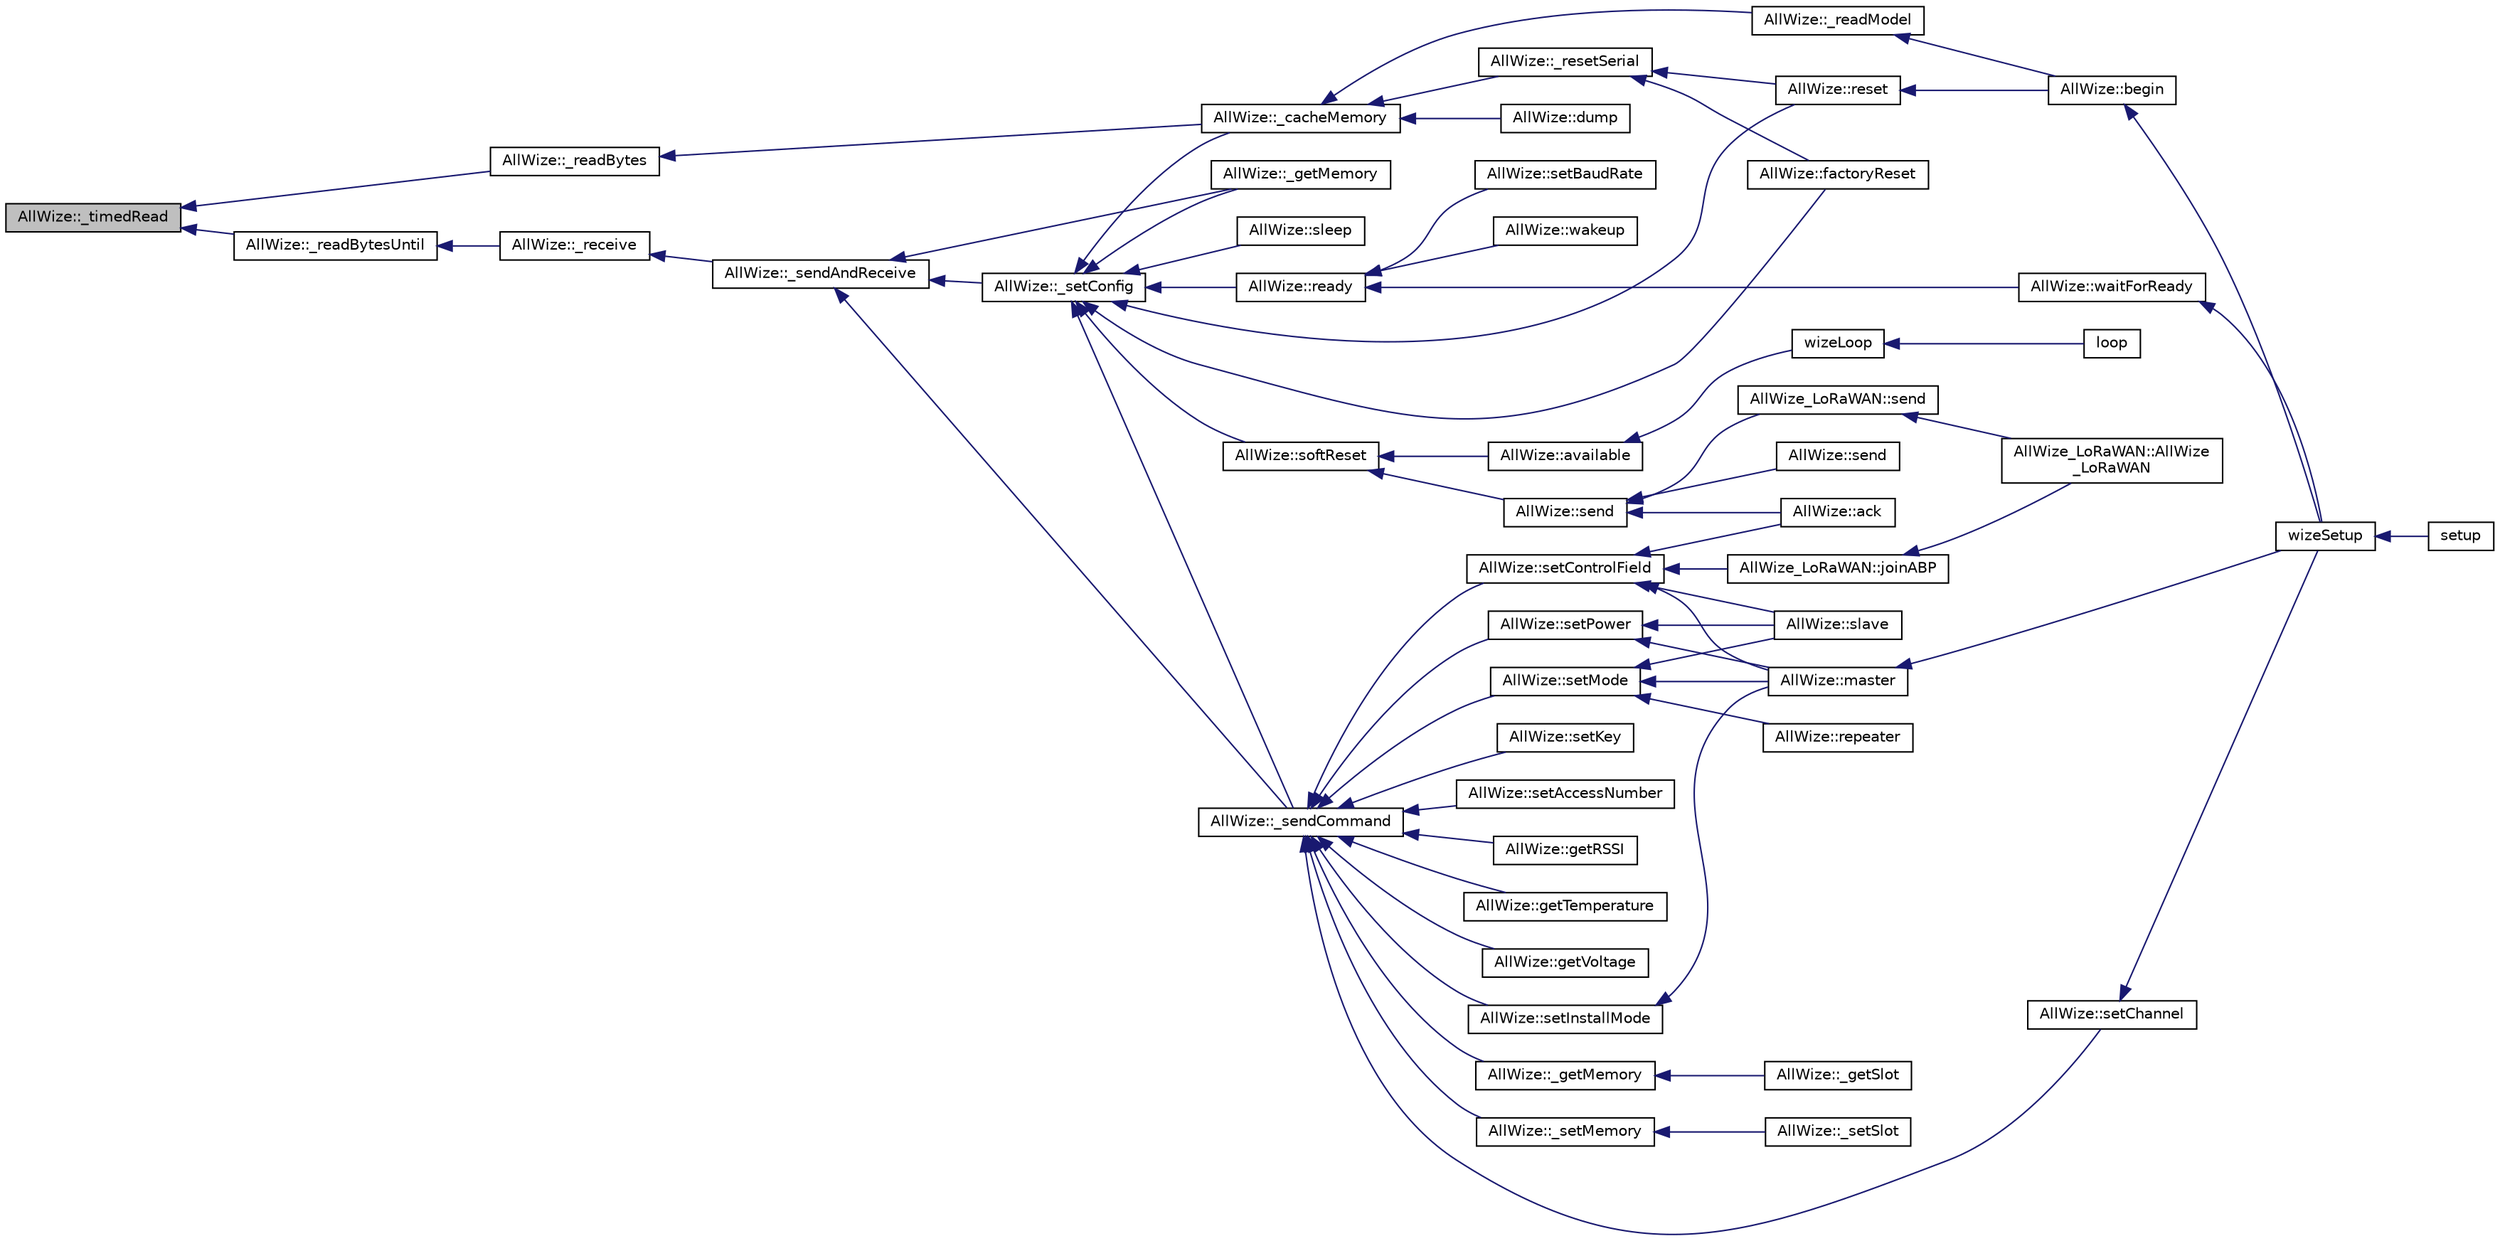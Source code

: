 digraph "AllWize::_timedRead"
{
  edge [fontname="Helvetica",fontsize="10",labelfontname="Helvetica",labelfontsize="10"];
  node [fontname="Helvetica",fontsize="10",shape=record];
  rankdir="LR";
  Node680 [label="AllWize::_timedRead",height=0.2,width=0.4,color="black", fillcolor="grey75", style="filled", fontcolor="black"];
  Node680 -> Node681 [dir="back",color="midnightblue",fontsize="10",style="solid",fontname="Helvetica"];
  Node681 [label="AllWize::_readBytes",height=0.2,width=0.4,color="black", fillcolor="white", style="filled",URL="$classAllWize.html#abe54eebd9c81044246d6657c0686f859",tooltip="Reads the stream buffer up to a number of bytes. "];
  Node681 -> Node682 [dir="back",color="midnightblue",fontsize="10",style="solid",fontname="Helvetica"];
  Node682 [label="AllWize::_cacheMemory",height=0.2,width=0.4,color="black", fillcolor="white", style="filled",URL="$classAllWize.html#a66d3d78edddcc8dfde0cfb1b6deec56e",tooltip="Reads and caches the module memory. "];
  Node682 -> Node683 [dir="back",color="midnightblue",fontsize="10",style="solid",fontname="Helvetica"];
  Node683 [label="AllWize::_resetSerial",height=0.2,width=0.4,color="black", fillcolor="white", style="filled",URL="$classAllWize.html#a49c6e7f221248b0f3a20247346da21f8",tooltip="Resets the serial object. "];
  Node683 -> Node684 [dir="back",color="midnightblue",fontsize="10",style="solid",fontname="Helvetica"];
  Node684 [label="AllWize::reset",height=0.2,width=0.4,color="black", fillcolor="white", style="filled",URL="$classAllWize.html#a8ea0b58caedcde0af56ffc5547cb84a3",tooltip="Resets the radio module. "];
  Node684 -> Node685 [dir="back",color="midnightblue",fontsize="10",style="solid",fontname="Helvetica"];
  Node685 [label="AllWize::begin",height=0.2,width=0.4,color="black", fillcolor="white", style="filled",URL="$classAllWize.html#a221a7145fd37d4c5fccb786a74d9ceaa",tooltip="Inits the module communications. "];
  Node685 -> Node686 [dir="back",color="midnightblue",fontsize="10",style="solid",fontname="Helvetica"];
  Node686 [label="wizeSetup",height=0.2,width=0.4,color="black", fillcolor="white", style="filled",URL="$wize_8h.html#a6bd811aed13d28451110ad176dabf3c4"];
  Node686 -> Node687 [dir="back",color="midnightblue",fontsize="10",style="solid",fontname="Helvetica"];
  Node687 [label="setup",height=0.2,width=0.4,color="black", fillcolor="white", style="filled",URL="$main_8cpp.html#a4fc01d736fe50cf5b977f755b675f11d"];
  Node683 -> Node688 [dir="back",color="midnightblue",fontsize="10",style="solid",fontname="Helvetica"];
  Node688 [label="AllWize::factoryReset",height=0.2,width=0.4,color="black", fillcolor="white", style="filled",URL="$classAllWize.html#a33273da3cd44bc21a930c6f572b902ba",tooltip="Resets the module to factory settings. "];
  Node682 -> Node689 [dir="back",color="midnightblue",fontsize="10",style="solid",fontname="Helvetica"];
  Node689 [label="AllWize::dump",height=0.2,width=0.4,color="black", fillcolor="white", style="filled",URL="$classAllWize.html#a97bd049b28f17fcb7fbad99f9d42c790",tooltip="Dumps the current memory configuration to the given stream. "];
  Node682 -> Node690 [dir="back",color="midnightblue",fontsize="10",style="solid",fontname="Helvetica"];
  Node690 [label="AllWize::_readModel",height=0.2,width=0.4,color="black", fillcolor="white", style="filled",URL="$classAllWize.html#ae8c87383e24fc244c5f90c204b813564",tooltip="Searches for the module model. "];
  Node690 -> Node685 [dir="back",color="midnightblue",fontsize="10",style="solid",fontname="Helvetica"];
  Node680 -> Node691 [dir="back",color="midnightblue",fontsize="10",style="solid",fontname="Helvetica"];
  Node691 [label="AllWize::_readBytesUntil",height=0.2,width=0.4,color="black", fillcolor="white", style="filled",URL="$classAllWize.html#a3cdbc480293b0e3c24107c549b485d5c",tooltip="Reads the stream buffer up to a certain char or times out. "];
  Node691 -> Node692 [dir="back",color="midnightblue",fontsize="10",style="solid",fontname="Helvetica"];
  Node692 [label="AllWize::_receive",height=0.2,width=0.4,color="black", fillcolor="white", style="filled",URL="$classAllWize.html#a197c8bd0c47789acefd4e360ca697feb",tooltip="Listens to incoming data from the module until timeout or END_OF_RESPONSE. "];
  Node692 -> Node693 [dir="back",color="midnightblue",fontsize="10",style="solid",fontname="Helvetica"];
  Node693 [label="AllWize::_sendAndReceive",height=0.2,width=0.4,color="black", fillcolor="white", style="filled",URL="$classAllWize.html#af4c575f742b3c2a837058846b83fbfe1",tooltip="Sends a binary buffer and waits for response. Returns the number of bytes received and stored in the ..."];
  Node693 -> Node694 [dir="back",color="midnightblue",fontsize="10",style="solid",fontname="Helvetica"];
  Node694 [label="AllWize::_setConfig",height=0.2,width=0.4,color="black", fillcolor="white", style="filled",URL="$classAllWize.html#a493af0599b973f713192b175000264e6",tooltip="Sets or unsets config mode. "];
  Node694 -> Node684 [dir="back",color="midnightblue",fontsize="10",style="solid",fontname="Helvetica"];
  Node694 -> Node695 [dir="back",color="midnightblue",fontsize="10",style="solid",fontname="Helvetica"];
  Node695 [label="AllWize::softReset",height=0.2,width=0.4,color="black", fillcolor="white", style="filled",URL="$classAllWize.html#aa22cb94ed64656f3ba3aef64c566e708",tooltip="Cleans the RX/TX line. "];
  Node695 -> Node696 [dir="back",color="midnightblue",fontsize="10",style="solid",fontname="Helvetica"];
  Node696 [label="AllWize::send",height=0.2,width=0.4,color="black", fillcolor="white", style="filled",URL="$classAllWize.html#aa2841d5e0db15785559d4bb474b76f1d",tooltip="Sends a byte array. "];
  Node696 -> Node697 [dir="back",color="midnightblue",fontsize="10",style="solid",fontname="Helvetica"];
  Node697 [label="AllWize::send",height=0.2,width=0.4,color="black", fillcolor="white", style="filled",URL="$classAllWize.html#abaf41b1ea4c1ffe08c65be9612a58639",tooltip="Sends c-string. "];
  Node696 -> Node698 [dir="back",color="midnightblue",fontsize="10",style="solid",fontname="Helvetica"];
  Node698 [label="AllWize::ack",height=0.2,width=0.4,color="black", fillcolor="white", style="filled",URL="$classAllWize.html#a4e471ab83ad5bb3b04d0f6361c636172",tooltip="Sends an ACK. "];
  Node696 -> Node699 [dir="back",color="midnightblue",fontsize="10",style="solid",fontname="Helvetica"];
  Node699 [label="AllWize_LoRaWAN::send",height=0.2,width=0.4,color="black", fillcolor="white", style="filled",URL="$classAllWize__LoRaWAN.html#a99faabcc5e67ed0a2dfde556f9025fcd",tooltip="Function to assemble and send a LoRaWAN package. "];
  Node699 -> Node700 [dir="back",color="midnightblue",fontsize="10",style="solid",fontname="Helvetica"];
  Node700 [label="AllWize_LoRaWAN::AllWize\l_LoRaWAN",height=0.2,width=0.4,color="black", fillcolor="white", style="filled",URL="$classAllWize__LoRaWAN.html#ac5b05857f081334c65f538e1625af1fc"];
  Node695 -> Node701 [dir="back",color="midnightblue",fontsize="10",style="solid",fontname="Helvetica"];
  Node701 [label="AllWize::available",height=0.2,width=0.4,color="black", fillcolor="white", style="filled",URL="$classAllWize.html#ae75c391473baf8107cae11f2134b7316",tooltip="Returns true if a new message has been received and decoded This method has to be called in the main ..."];
  Node701 -> Node702 [dir="back",color="midnightblue",fontsize="10",style="solid",fontname="Helvetica"];
  Node702 [label="wizeLoop",height=0.2,width=0.4,color="black", fillcolor="white", style="filled",URL="$wize_8h.html#af9253c855c25f3da04c29b2dbcda1ebd"];
  Node702 -> Node703 [dir="back",color="midnightblue",fontsize="10",style="solid",fontname="Helvetica"];
  Node703 [label="loop",height=0.2,width=0.4,color="black", fillcolor="white", style="filled",URL="$main_8cpp.html#afe461d27b9c48d5921c00d521181f12f"];
  Node694 -> Node688 [dir="back",color="midnightblue",fontsize="10",style="solid",fontname="Helvetica"];
  Node694 -> Node704 [dir="back",color="midnightblue",fontsize="10",style="solid",fontname="Helvetica"];
  Node704 [label="AllWize::sleep",height=0.2,width=0.4,color="black", fillcolor="white", style="filled",URL="$classAllWize.html#a9e38bd627db0ad557551b66e1b9897c4",tooltip="Sets the radio module in sleep mode. "];
  Node694 -> Node705 [dir="back",color="midnightblue",fontsize="10",style="solid",fontname="Helvetica"];
  Node705 [label="AllWize::ready",height=0.2,width=0.4,color="black", fillcolor="white", style="filled",URL="$classAllWize.html#abc11db103b75ef6cf585c18cca13142c",tooltip="Test whether the radio module is ready or not. "];
  Node705 -> Node706 [dir="back",color="midnightblue",fontsize="10",style="solid",fontname="Helvetica"];
  Node706 [label="AllWize::wakeup",height=0.2,width=0.4,color="black", fillcolor="white", style="filled",URL="$classAllWize.html#a20b9250f67d5dc1914359ba8356b53f2",tooltip="Wakes up the radio from sleep mode. "];
  Node705 -> Node707 [dir="back",color="midnightblue",fontsize="10",style="solid",fontname="Helvetica"];
  Node707 [label="AllWize::waitForReady",height=0.2,width=0.4,color="black", fillcolor="white", style="filled",URL="$classAllWize.html#ac9921fd74e29e23c3c7cb237c2e34086",tooltip="Waits for timeout millis for the module to be ready. "];
  Node707 -> Node686 [dir="back",color="midnightblue",fontsize="10",style="solid",fontname="Helvetica"];
  Node705 -> Node708 [dir="back",color="midnightblue",fontsize="10",style="solid",fontname="Helvetica"];
  Node708 [label="AllWize::setBaudRate",height=0.2,width=0.4,color="black", fillcolor="white", style="filled",URL="$classAllWize.html#aed088a11b03ac4ffd99036dec2591dfe",tooltip="Sets the UART baud rate, requires reset to take effect. "];
  Node694 -> Node709 [dir="back",color="midnightblue",fontsize="10",style="solid",fontname="Helvetica"];
  Node709 [label="AllWize::_sendCommand",height=0.2,width=0.4,color="black", fillcolor="white", style="filled",URL="$classAllWize.html#aa396ffb4a719730440575425c981adef",tooltip="Sends a command with the given data. "];
  Node709 -> Node710 [dir="back",color="midnightblue",fontsize="10",style="solid",fontname="Helvetica"];
  Node710 [label="AllWize::setChannel",height=0.2,width=0.4,color="black", fillcolor="white", style="filled",URL="$classAllWize.html#a9923767d522f096380a594d7f4bbd828",tooltip="Sets the communications channel (for MBUS_MODE_R2 only) "];
  Node710 -> Node686 [dir="back",color="midnightblue",fontsize="10",style="solid",fontname="Helvetica"];
  Node709 -> Node711 [dir="back",color="midnightblue",fontsize="10",style="solid",fontname="Helvetica"];
  Node711 [label="AllWize::setPower",height=0.2,width=0.4,color="black", fillcolor="white", style="filled",URL="$classAllWize.html#a0982b5aa67cb6a8ef098b33cc9894004",tooltip="Sets the RF power. "];
  Node711 -> Node712 [dir="back",color="midnightblue",fontsize="10",style="solid",fontname="Helvetica"];
  Node712 [label="AllWize::master",height=0.2,width=0.4,color="black", fillcolor="white", style="filled",URL="$classAllWize.html#a4bc5852f9e7b1b561d58824c9cdc25c9",tooltip="Sets the module in master mode. "];
  Node712 -> Node686 [dir="back",color="midnightblue",fontsize="10",style="solid",fontname="Helvetica"];
  Node711 -> Node713 [dir="back",color="midnightblue",fontsize="10",style="solid",fontname="Helvetica"];
  Node713 [label="AllWize::slave",height=0.2,width=0.4,color="black", fillcolor="white", style="filled",URL="$classAllWize.html#a04923626b08d628f4fa4ecef2f424f88",tooltip="Sets the module in slave mode. "];
  Node709 -> Node714 [dir="back",color="midnightblue",fontsize="10",style="solid",fontname="Helvetica"];
  Node714 [label="AllWize::setMode",height=0.2,width=0.4,color="black", fillcolor="white", style="filled",URL="$classAllWize.html#acfb7c6ac04ef8cefd4bc472bff2f1ee0",tooltip="Sets the module in one of the available MBus modes. "];
  Node714 -> Node712 [dir="back",color="midnightblue",fontsize="10",style="solid",fontname="Helvetica"];
  Node714 -> Node713 [dir="back",color="midnightblue",fontsize="10",style="solid",fontname="Helvetica"];
  Node714 -> Node715 [dir="back",color="midnightblue",fontsize="10",style="solid",fontname="Helvetica"];
  Node715 [label="AllWize::repeater",height=0.2,width=0.4,color="black", fillcolor="white", style="filled",URL="$classAllWize.html#a5c455d5592a76becb86dc80ecc60e318",tooltip="Sets the module in repeater mode. "];
  Node709 -> Node716 [dir="back",color="midnightblue",fontsize="10",style="solid",fontname="Helvetica"];
  Node716 [label="AllWize::setControlField",height=0.2,width=0.4,color="black", fillcolor="white", style="filled",URL="$classAllWize.html#aedb6eec9766105625527f4895dffb8f3",tooltip="Sets the control field value. "];
  Node716 -> Node712 [dir="back",color="midnightblue",fontsize="10",style="solid",fontname="Helvetica"];
  Node716 -> Node713 [dir="back",color="midnightblue",fontsize="10",style="solid",fontname="Helvetica"];
  Node716 -> Node698 [dir="back",color="midnightblue",fontsize="10",style="solid",fontname="Helvetica"];
  Node716 -> Node717 [dir="back",color="midnightblue",fontsize="10",style="solid",fontname="Helvetica"];
  Node717 [label="AllWize_LoRaWAN::joinABP",height=0.2,width=0.4,color="black", fillcolor="white", style="filled",URL="$classAllWize__LoRaWAN.html#a744997b05e64e223306d6a4b737d5d18",tooltip="Stores the application and network keys for ABP activation. "];
  Node717 -> Node700 [dir="back",color="midnightblue",fontsize="10",style="solid",fontname="Helvetica"];
  Node709 -> Node718 [dir="back",color="midnightblue",fontsize="10",style="solid",fontname="Helvetica"];
  Node718 [label="AllWize::setInstallMode",height=0.2,width=0.4,color="black", fillcolor="white", style="filled",URL="$classAllWize.html#ab4907595aa6aa98fd7144fd81ee92c71",tooltip="Sets the module in one of the available operations modes. "];
  Node718 -> Node712 [dir="back",color="midnightblue",fontsize="10",style="solid",fontname="Helvetica"];
  Node709 -> Node719 [dir="back",color="midnightblue",fontsize="10",style="solid",fontname="Helvetica"];
  Node719 [label="AllWize::setKey",height=0.2,width=0.4,color="black", fillcolor="white", style="filled",URL="$classAllWize.html#a451f2afd2c9a41ffa3fb3eaf8fd89023",tooltip="Sets the default encryption key. "];
  Node709 -> Node720 [dir="back",color="midnightblue",fontsize="10",style="solid",fontname="Helvetica"];
  Node720 [label="AllWize::setAccessNumber",height=0.2,width=0.4,color="black", fillcolor="white", style="filled",URL="$classAllWize.html#ae44ffec387467a6d58848e3097b0a3fc",tooltip="Sets new/specific access number. "];
  Node709 -> Node721 [dir="back",color="midnightblue",fontsize="10",style="solid",fontname="Helvetica"];
  Node721 [label="AllWize::getRSSI",height=0.2,width=0.4,color="black", fillcolor="white", style="filled",URL="$classAllWize.html#aa47617afc6afa09cb941992b60afd48b",tooltip="Returns the RSSI of the last valid packet received TODO: values do not seem right and are not the sam..."];
  Node709 -> Node722 [dir="back",color="midnightblue",fontsize="10",style="solid",fontname="Helvetica"];
  Node722 [label="AllWize::getTemperature",height=0.2,width=0.4,color="black", fillcolor="white", style="filled",URL="$classAllWize.html#a6813b95f24544b78287954fed8d2fa60",tooltip="Returns the internal temperature of the module. "];
  Node709 -> Node723 [dir="back",color="midnightblue",fontsize="10",style="solid",fontname="Helvetica"];
  Node723 [label="AllWize::getVoltage",height=0.2,width=0.4,color="black", fillcolor="white", style="filled",URL="$classAllWize.html#ad9bab2839e1df0359edcecdc1287221d",tooltip="Returns the internal voltage of the module. "];
  Node709 -> Node724 [dir="back",color="midnightblue",fontsize="10",style="solid",fontname="Helvetica"];
  Node724 [label="AllWize::_getMemory",height=0.2,width=0.4,color="black", fillcolor="white", style="filled",URL="$classAllWize.html#a34b0c983476c007f65c9da0501a4037d",tooltip="Returns the contents of memory address. "];
  Node724 -> Node725 [dir="back",color="midnightblue",fontsize="10",style="solid",fontname="Helvetica"];
  Node725 [label="AllWize::_getSlot",height=0.2,width=0.4,color="black", fillcolor="white", style="filled",URL="$classAllWize.html#ac0142644d1c9f69b4c66ee2b5bfc5d82",tooltip="Returns the contents of consecutive memory addresses. "];
  Node709 -> Node726 [dir="back",color="midnightblue",fontsize="10",style="solid",fontname="Helvetica"];
  Node726 [label="AllWize::_setMemory",height=0.2,width=0.4,color="black", fillcolor="white", style="filled",URL="$classAllWize.html#a1ea5bba23570f50e5326108f31c00050",tooltip="Sets non-volatile memory contents starting from given address. "];
  Node726 -> Node727 [dir="back",color="midnightblue",fontsize="10",style="solid",fontname="Helvetica"];
  Node727 [label="AllWize::_setSlot",height=0.2,width=0.4,color="black", fillcolor="white", style="filled",URL="$classAllWize.html#a2f7904041e91637ddf0cd56c6f8831ae",tooltip="Sets non-volatile memory contents starting from given address. "];
  Node694 -> Node682 [dir="back",color="midnightblue",fontsize="10",style="solid",fontname="Helvetica"];
  Node694 -> Node728 [dir="back",color="midnightblue",fontsize="10",style="solid",fontname="Helvetica"];
  Node728 [label="AllWize::_getMemory",height=0.2,width=0.4,color="black", fillcolor="white", style="filled",URL="$classAllWize.html#a02b15aea0053d11c206973706df9f4a0",tooltip="Returns the contents of consecutive memory addresses. "];
  Node693 -> Node709 [dir="back",color="midnightblue",fontsize="10",style="solid",fontname="Helvetica"];
  Node693 -> Node728 [dir="back",color="midnightblue",fontsize="10",style="solid",fontname="Helvetica"];
}
